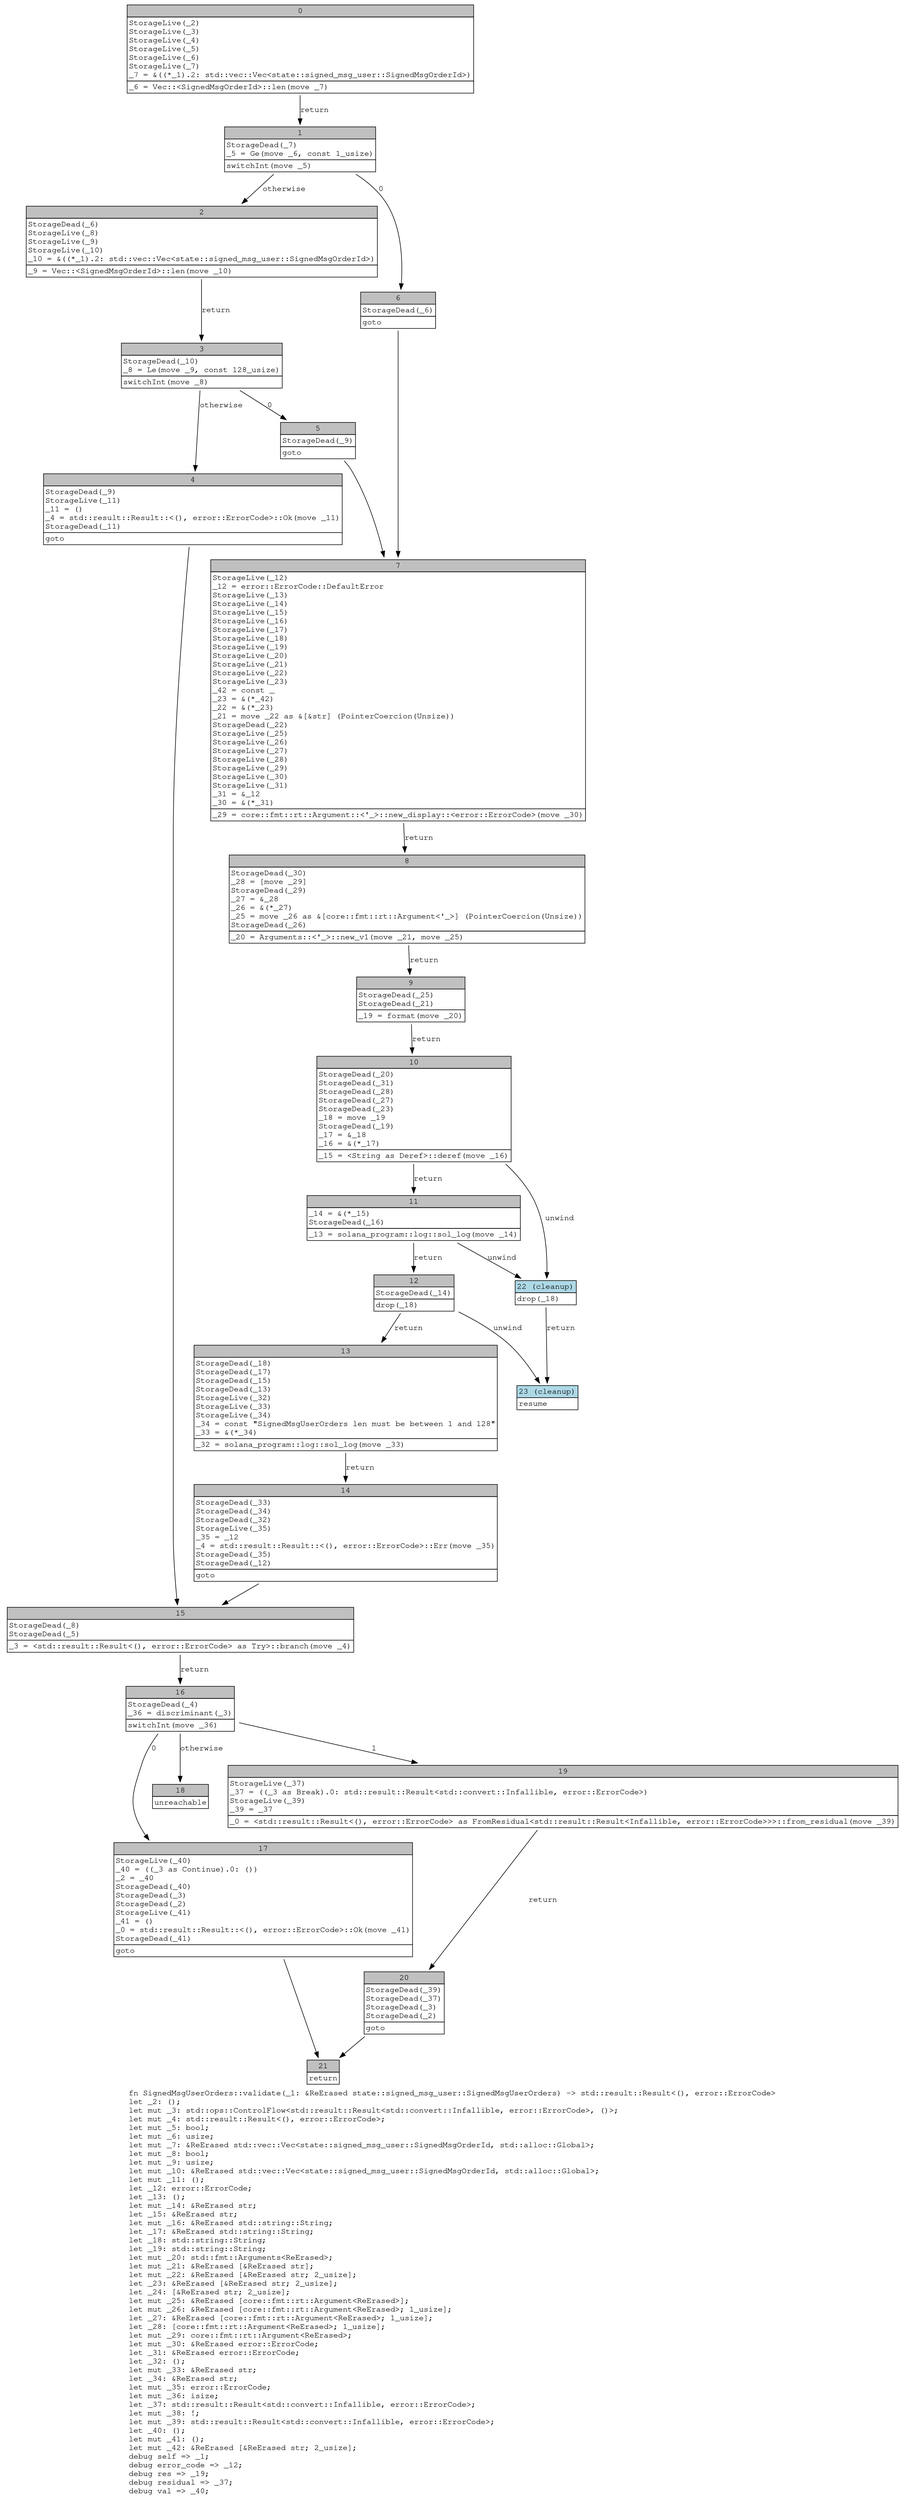 digraph Mir_0_3950 {
    graph [fontname="Courier, monospace"];
    node [fontname="Courier, monospace"];
    edge [fontname="Courier, monospace"];
    label=<fn SignedMsgUserOrders::validate(_1: &amp;ReErased state::signed_msg_user::SignedMsgUserOrders) -&gt; std::result::Result&lt;(), error::ErrorCode&gt;<br align="left"/>let _2: ();<br align="left"/>let mut _3: std::ops::ControlFlow&lt;std::result::Result&lt;std::convert::Infallible, error::ErrorCode&gt;, ()&gt;;<br align="left"/>let mut _4: std::result::Result&lt;(), error::ErrorCode&gt;;<br align="left"/>let mut _5: bool;<br align="left"/>let mut _6: usize;<br align="left"/>let mut _7: &amp;ReErased std::vec::Vec&lt;state::signed_msg_user::SignedMsgOrderId, std::alloc::Global&gt;;<br align="left"/>let mut _8: bool;<br align="left"/>let mut _9: usize;<br align="left"/>let mut _10: &amp;ReErased std::vec::Vec&lt;state::signed_msg_user::SignedMsgOrderId, std::alloc::Global&gt;;<br align="left"/>let mut _11: ();<br align="left"/>let _12: error::ErrorCode;<br align="left"/>let _13: ();<br align="left"/>let mut _14: &amp;ReErased str;<br align="left"/>let _15: &amp;ReErased str;<br align="left"/>let mut _16: &amp;ReErased std::string::String;<br align="left"/>let _17: &amp;ReErased std::string::String;<br align="left"/>let _18: std::string::String;<br align="left"/>let _19: std::string::String;<br align="left"/>let mut _20: std::fmt::Arguments&lt;ReErased&gt;;<br align="left"/>let mut _21: &amp;ReErased [&amp;ReErased str];<br align="left"/>let mut _22: &amp;ReErased [&amp;ReErased str; 2_usize];<br align="left"/>let _23: &amp;ReErased [&amp;ReErased str; 2_usize];<br align="left"/>let _24: [&amp;ReErased str; 2_usize];<br align="left"/>let mut _25: &amp;ReErased [core::fmt::rt::Argument&lt;ReErased&gt;];<br align="left"/>let mut _26: &amp;ReErased [core::fmt::rt::Argument&lt;ReErased&gt;; 1_usize];<br align="left"/>let _27: &amp;ReErased [core::fmt::rt::Argument&lt;ReErased&gt;; 1_usize];<br align="left"/>let _28: [core::fmt::rt::Argument&lt;ReErased&gt;; 1_usize];<br align="left"/>let mut _29: core::fmt::rt::Argument&lt;ReErased&gt;;<br align="left"/>let mut _30: &amp;ReErased error::ErrorCode;<br align="left"/>let _31: &amp;ReErased error::ErrorCode;<br align="left"/>let _32: ();<br align="left"/>let mut _33: &amp;ReErased str;<br align="left"/>let _34: &amp;ReErased str;<br align="left"/>let mut _35: error::ErrorCode;<br align="left"/>let mut _36: isize;<br align="left"/>let _37: std::result::Result&lt;std::convert::Infallible, error::ErrorCode&gt;;<br align="left"/>let mut _38: !;<br align="left"/>let mut _39: std::result::Result&lt;std::convert::Infallible, error::ErrorCode&gt;;<br align="left"/>let _40: ();<br align="left"/>let mut _41: ();<br align="left"/>let mut _42: &amp;ReErased [&amp;ReErased str; 2_usize];<br align="left"/>debug self =&gt; _1;<br align="left"/>debug error_code =&gt; _12;<br align="left"/>debug res =&gt; _19;<br align="left"/>debug residual =&gt; _37;<br align="left"/>debug val =&gt; _40;<br align="left"/>>;
    bb0__0_3950 [shape="none", label=<<table border="0" cellborder="1" cellspacing="0"><tr><td bgcolor="gray" align="center" colspan="1">0</td></tr><tr><td align="left" balign="left">StorageLive(_2)<br/>StorageLive(_3)<br/>StorageLive(_4)<br/>StorageLive(_5)<br/>StorageLive(_6)<br/>StorageLive(_7)<br/>_7 = &amp;((*_1).2: std::vec::Vec&lt;state::signed_msg_user::SignedMsgOrderId&gt;)<br/></td></tr><tr><td align="left">_6 = Vec::&lt;SignedMsgOrderId&gt;::len(move _7)</td></tr></table>>];
    bb1__0_3950 [shape="none", label=<<table border="0" cellborder="1" cellspacing="0"><tr><td bgcolor="gray" align="center" colspan="1">1</td></tr><tr><td align="left" balign="left">StorageDead(_7)<br/>_5 = Ge(move _6, const 1_usize)<br/></td></tr><tr><td align="left">switchInt(move _5)</td></tr></table>>];
    bb2__0_3950 [shape="none", label=<<table border="0" cellborder="1" cellspacing="0"><tr><td bgcolor="gray" align="center" colspan="1">2</td></tr><tr><td align="left" balign="left">StorageDead(_6)<br/>StorageLive(_8)<br/>StorageLive(_9)<br/>StorageLive(_10)<br/>_10 = &amp;((*_1).2: std::vec::Vec&lt;state::signed_msg_user::SignedMsgOrderId&gt;)<br/></td></tr><tr><td align="left">_9 = Vec::&lt;SignedMsgOrderId&gt;::len(move _10)</td></tr></table>>];
    bb3__0_3950 [shape="none", label=<<table border="0" cellborder="1" cellspacing="0"><tr><td bgcolor="gray" align="center" colspan="1">3</td></tr><tr><td align="left" balign="left">StorageDead(_10)<br/>_8 = Le(move _9, const 128_usize)<br/></td></tr><tr><td align="left">switchInt(move _8)</td></tr></table>>];
    bb4__0_3950 [shape="none", label=<<table border="0" cellborder="1" cellspacing="0"><tr><td bgcolor="gray" align="center" colspan="1">4</td></tr><tr><td align="left" balign="left">StorageDead(_9)<br/>StorageLive(_11)<br/>_11 = ()<br/>_4 = std::result::Result::&lt;(), error::ErrorCode&gt;::Ok(move _11)<br/>StorageDead(_11)<br/></td></tr><tr><td align="left">goto</td></tr></table>>];
    bb5__0_3950 [shape="none", label=<<table border="0" cellborder="1" cellspacing="0"><tr><td bgcolor="gray" align="center" colspan="1">5</td></tr><tr><td align="left" balign="left">StorageDead(_9)<br/></td></tr><tr><td align="left">goto</td></tr></table>>];
    bb6__0_3950 [shape="none", label=<<table border="0" cellborder="1" cellspacing="0"><tr><td bgcolor="gray" align="center" colspan="1">6</td></tr><tr><td align="left" balign="left">StorageDead(_6)<br/></td></tr><tr><td align="left">goto</td></tr></table>>];
    bb7__0_3950 [shape="none", label=<<table border="0" cellborder="1" cellspacing="0"><tr><td bgcolor="gray" align="center" colspan="1">7</td></tr><tr><td align="left" balign="left">StorageLive(_12)<br/>_12 = error::ErrorCode::DefaultError<br/>StorageLive(_13)<br/>StorageLive(_14)<br/>StorageLive(_15)<br/>StorageLive(_16)<br/>StorageLive(_17)<br/>StorageLive(_18)<br/>StorageLive(_19)<br/>StorageLive(_20)<br/>StorageLive(_21)<br/>StorageLive(_22)<br/>StorageLive(_23)<br/>_42 = const _<br/>_23 = &amp;(*_42)<br/>_22 = &amp;(*_23)<br/>_21 = move _22 as &amp;[&amp;str] (PointerCoercion(Unsize))<br/>StorageDead(_22)<br/>StorageLive(_25)<br/>StorageLive(_26)<br/>StorageLive(_27)<br/>StorageLive(_28)<br/>StorageLive(_29)<br/>StorageLive(_30)<br/>StorageLive(_31)<br/>_31 = &amp;_12<br/>_30 = &amp;(*_31)<br/></td></tr><tr><td align="left">_29 = core::fmt::rt::Argument::&lt;'_&gt;::new_display::&lt;error::ErrorCode&gt;(move _30)</td></tr></table>>];
    bb8__0_3950 [shape="none", label=<<table border="0" cellborder="1" cellspacing="0"><tr><td bgcolor="gray" align="center" colspan="1">8</td></tr><tr><td align="left" balign="left">StorageDead(_30)<br/>_28 = [move _29]<br/>StorageDead(_29)<br/>_27 = &amp;_28<br/>_26 = &amp;(*_27)<br/>_25 = move _26 as &amp;[core::fmt::rt::Argument&lt;'_&gt;] (PointerCoercion(Unsize))<br/>StorageDead(_26)<br/></td></tr><tr><td align="left">_20 = Arguments::&lt;'_&gt;::new_v1(move _21, move _25)</td></tr></table>>];
    bb9__0_3950 [shape="none", label=<<table border="0" cellborder="1" cellspacing="0"><tr><td bgcolor="gray" align="center" colspan="1">9</td></tr><tr><td align="left" balign="left">StorageDead(_25)<br/>StorageDead(_21)<br/></td></tr><tr><td align="left">_19 = format(move _20)</td></tr></table>>];
    bb10__0_3950 [shape="none", label=<<table border="0" cellborder="1" cellspacing="0"><tr><td bgcolor="gray" align="center" colspan="1">10</td></tr><tr><td align="left" balign="left">StorageDead(_20)<br/>StorageDead(_31)<br/>StorageDead(_28)<br/>StorageDead(_27)<br/>StorageDead(_23)<br/>_18 = move _19<br/>StorageDead(_19)<br/>_17 = &amp;_18<br/>_16 = &amp;(*_17)<br/></td></tr><tr><td align="left">_15 = &lt;String as Deref&gt;::deref(move _16)</td></tr></table>>];
    bb11__0_3950 [shape="none", label=<<table border="0" cellborder="1" cellspacing="0"><tr><td bgcolor="gray" align="center" colspan="1">11</td></tr><tr><td align="left" balign="left">_14 = &amp;(*_15)<br/>StorageDead(_16)<br/></td></tr><tr><td align="left">_13 = solana_program::log::sol_log(move _14)</td></tr></table>>];
    bb12__0_3950 [shape="none", label=<<table border="0" cellborder="1" cellspacing="0"><tr><td bgcolor="gray" align="center" colspan="1">12</td></tr><tr><td align="left" balign="left">StorageDead(_14)<br/></td></tr><tr><td align="left">drop(_18)</td></tr></table>>];
    bb13__0_3950 [shape="none", label=<<table border="0" cellborder="1" cellspacing="0"><tr><td bgcolor="gray" align="center" colspan="1">13</td></tr><tr><td align="left" balign="left">StorageDead(_18)<br/>StorageDead(_17)<br/>StorageDead(_15)<br/>StorageDead(_13)<br/>StorageLive(_32)<br/>StorageLive(_33)<br/>StorageLive(_34)<br/>_34 = const &quot;SignedMsgUserOrders len must be between 1 and 128&quot;<br/>_33 = &amp;(*_34)<br/></td></tr><tr><td align="left">_32 = solana_program::log::sol_log(move _33)</td></tr></table>>];
    bb14__0_3950 [shape="none", label=<<table border="0" cellborder="1" cellspacing="0"><tr><td bgcolor="gray" align="center" colspan="1">14</td></tr><tr><td align="left" balign="left">StorageDead(_33)<br/>StorageDead(_34)<br/>StorageDead(_32)<br/>StorageLive(_35)<br/>_35 = _12<br/>_4 = std::result::Result::&lt;(), error::ErrorCode&gt;::Err(move _35)<br/>StorageDead(_35)<br/>StorageDead(_12)<br/></td></tr><tr><td align="left">goto</td></tr></table>>];
    bb15__0_3950 [shape="none", label=<<table border="0" cellborder="1" cellspacing="0"><tr><td bgcolor="gray" align="center" colspan="1">15</td></tr><tr><td align="left" balign="left">StorageDead(_8)<br/>StorageDead(_5)<br/></td></tr><tr><td align="left">_3 = &lt;std::result::Result&lt;(), error::ErrorCode&gt; as Try&gt;::branch(move _4)</td></tr></table>>];
    bb16__0_3950 [shape="none", label=<<table border="0" cellborder="1" cellspacing="0"><tr><td bgcolor="gray" align="center" colspan="1">16</td></tr><tr><td align="left" balign="left">StorageDead(_4)<br/>_36 = discriminant(_3)<br/></td></tr><tr><td align="left">switchInt(move _36)</td></tr></table>>];
    bb17__0_3950 [shape="none", label=<<table border="0" cellborder="1" cellspacing="0"><tr><td bgcolor="gray" align="center" colspan="1">17</td></tr><tr><td align="left" balign="left">StorageLive(_40)<br/>_40 = ((_3 as Continue).0: ())<br/>_2 = _40<br/>StorageDead(_40)<br/>StorageDead(_3)<br/>StorageDead(_2)<br/>StorageLive(_41)<br/>_41 = ()<br/>_0 = std::result::Result::&lt;(), error::ErrorCode&gt;::Ok(move _41)<br/>StorageDead(_41)<br/></td></tr><tr><td align="left">goto</td></tr></table>>];
    bb18__0_3950 [shape="none", label=<<table border="0" cellborder="1" cellspacing="0"><tr><td bgcolor="gray" align="center" colspan="1">18</td></tr><tr><td align="left">unreachable</td></tr></table>>];
    bb19__0_3950 [shape="none", label=<<table border="0" cellborder="1" cellspacing="0"><tr><td bgcolor="gray" align="center" colspan="1">19</td></tr><tr><td align="left" balign="left">StorageLive(_37)<br/>_37 = ((_3 as Break).0: std::result::Result&lt;std::convert::Infallible, error::ErrorCode&gt;)<br/>StorageLive(_39)<br/>_39 = _37<br/></td></tr><tr><td align="left">_0 = &lt;std::result::Result&lt;(), error::ErrorCode&gt; as FromResidual&lt;std::result::Result&lt;Infallible, error::ErrorCode&gt;&gt;&gt;::from_residual(move _39)</td></tr></table>>];
    bb20__0_3950 [shape="none", label=<<table border="0" cellborder="1" cellspacing="0"><tr><td bgcolor="gray" align="center" colspan="1">20</td></tr><tr><td align="left" balign="left">StorageDead(_39)<br/>StorageDead(_37)<br/>StorageDead(_3)<br/>StorageDead(_2)<br/></td></tr><tr><td align="left">goto</td></tr></table>>];
    bb21__0_3950 [shape="none", label=<<table border="0" cellborder="1" cellspacing="0"><tr><td bgcolor="gray" align="center" colspan="1">21</td></tr><tr><td align="left">return</td></tr></table>>];
    bb22__0_3950 [shape="none", label=<<table border="0" cellborder="1" cellspacing="0"><tr><td bgcolor="lightblue" align="center" colspan="1">22 (cleanup)</td></tr><tr><td align="left">drop(_18)</td></tr></table>>];
    bb23__0_3950 [shape="none", label=<<table border="0" cellborder="1" cellspacing="0"><tr><td bgcolor="lightblue" align="center" colspan="1">23 (cleanup)</td></tr><tr><td align="left">resume</td></tr></table>>];
    bb0__0_3950 -> bb1__0_3950 [label="return"];
    bb1__0_3950 -> bb6__0_3950 [label="0"];
    bb1__0_3950 -> bb2__0_3950 [label="otherwise"];
    bb2__0_3950 -> bb3__0_3950 [label="return"];
    bb3__0_3950 -> bb5__0_3950 [label="0"];
    bb3__0_3950 -> bb4__0_3950 [label="otherwise"];
    bb4__0_3950 -> bb15__0_3950 [label=""];
    bb5__0_3950 -> bb7__0_3950 [label=""];
    bb6__0_3950 -> bb7__0_3950 [label=""];
    bb7__0_3950 -> bb8__0_3950 [label="return"];
    bb8__0_3950 -> bb9__0_3950 [label="return"];
    bb9__0_3950 -> bb10__0_3950 [label="return"];
    bb10__0_3950 -> bb11__0_3950 [label="return"];
    bb10__0_3950 -> bb22__0_3950 [label="unwind"];
    bb11__0_3950 -> bb12__0_3950 [label="return"];
    bb11__0_3950 -> bb22__0_3950 [label="unwind"];
    bb12__0_3950 -> bb13__0_3950 [label="return"];
    bb12__0_3950 -> bb23__0_3950 [label="unwind"];
    bb13__0_3950 -> bb14__0_3950 [label="return"];
    bb14__0_3950 -> bb15__0_3950 [label=""];
    bb15__0_3950 -> bb16__0_3950 [label="return"];
    bb16__0_3950 -> bb17__0_3950 [label="0"];
    bb16__0_3950 -> bb19__0_3950 [label="1"];
    bb16__0_3950 -> bb18__0_3950 [label="otherwise"];
    bb17__0_3950 -> bb21__0_3950 [label=""];
    bb19__0_3950 -> bb20__0_3950 [label="return"];
    bb20__0_3950 -> bb21__0_3950 [label=""];
    bb22__0_3950 -> bb23__0_3950 [label="return"];
}
